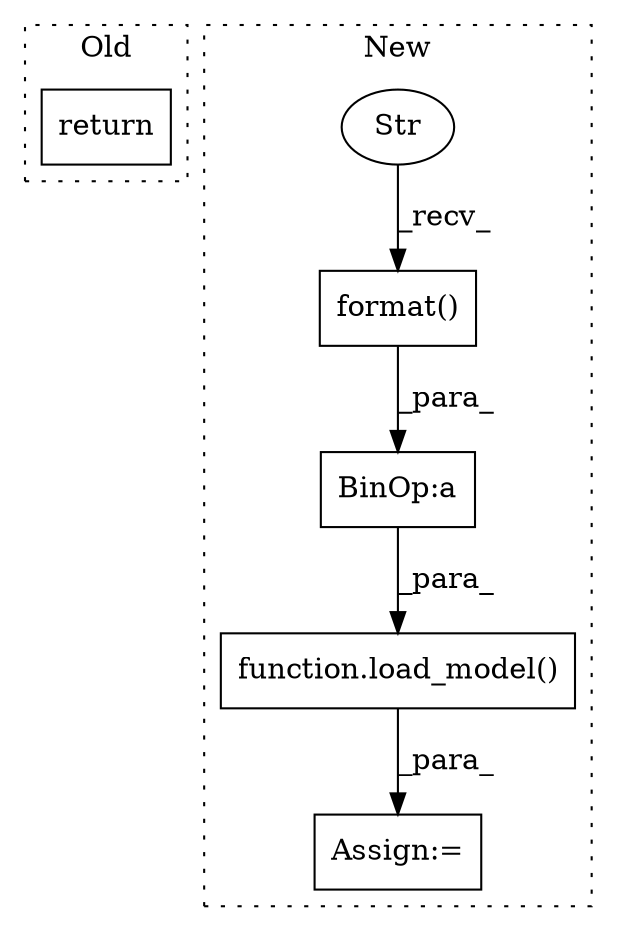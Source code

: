 digraph G {
subgraph cluster0 {
1 [label="return" a="93" s="5159" l="6" shape="box"];
label = "Old";
style="dotted";
}
subgraph cluster1 {
2 [label="function.load_model()" a="75" s="5251,5318" l="11,1" shape="box"];
3 [label="Assign:=" a="68" s="5248" l="3" shape="box"];
4 [label="BinOp:a" a="82" s="5276" l="3" shape="box"];
5 [label="format()" a="75" s="5279,5309" l="22,1" shape="box"];
6 [label="Str" a="66" s="5279" l="14" shape="ellipse"];
label = "New";
style="dotted";
}
2 -> 3 [label="_para_"];
4 -> 2 [label="_para_"];
5 -> 4 [label="_para_"];
6 -> 5 [label="_recv_"];
}